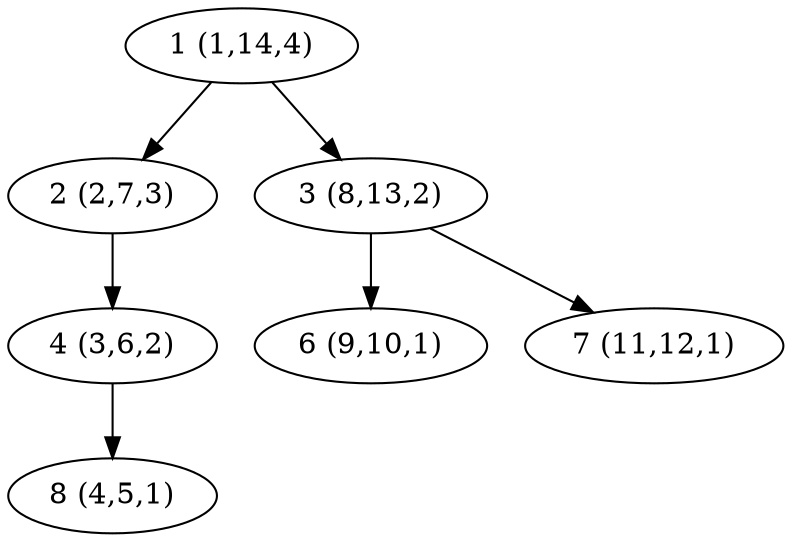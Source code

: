 digraph tree{
1 [label="1 (1,14,4)"];
2 [label="2 (2,7,3)"];
3 [label="3 (8,13,2)"];
4 [label="4 (3,6,2)"];
6 [label="6 (9,10,1)"];
7 [label="7 (11,12,1)"];
8 [label="8 (4,5,1)"];
1 -> 2
1 -> 3
2 -> 4
3 -> 6
3 -> 7
4 -> 8
}